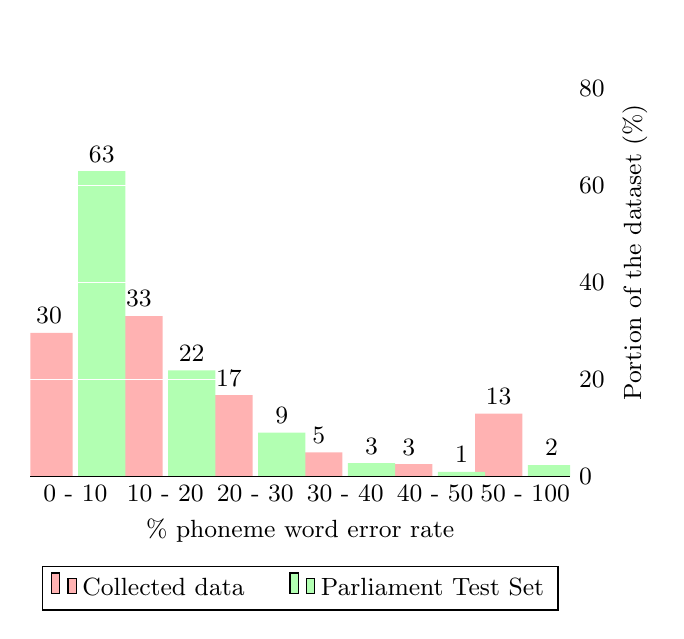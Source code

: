 \begin{tikzpicture}
  \small
 \centering
 \begin{axis}[
    ybar, axis on top,
    bar width=0.6cm,
    ymajorgrids, tick align=inside,
    major grid style={draw=white},
    enlarge y limits={value=.1,upper},
    ymin=0, ymax=84,
    axis x line*=bottom,
    axis y line*=right,
    y axis line style={opacity=0},
    tickwidth=0pt,
    enlarge x limits=true,
    legend style={
      at={(0.5,-0.2)},
      anchor=north,
      legend columns=-1,
      /tikz/every even column/.append style={column sep=0.5cm}
    },
	ylabel={Portion of the dataset (\%)},
	xlabel={\% phoneme word error rate},
    symbolic x coords={
      0 - 10,
      10 - 20,
      20 - 30,
      30 - 40,
      40 - 50,50 - 100 },
    xtick=data,
    nodes near coords={
    \pgfmathprintnumber[precision=0, fixed]{\pgfplotspointmeta}
    }
  ]
    \addplot [draw=none, fill=red!30] coordinates {
      (0 - 10, 29.599)
		(10 - 20, 33.076)
		(20 - 30, 16.788)
		(30 - 40, 4.984)
		(40 - 50, 2.566)
		(50 - 100, 12.988)};
    \addplot [draw=none,fill=green!30] coordinates {
      (0 - 10, 62.94)
      (10 - 20, 21.899)
      (20 - 30, 9.074)
      (30 - 40, 2.757)
      (40 - 50, 0.957)
      (50 - 100, 2.374)};
  \legend{Collected data,Parliament Test Set}
 \end{axis}
\end{tikzpicture}
